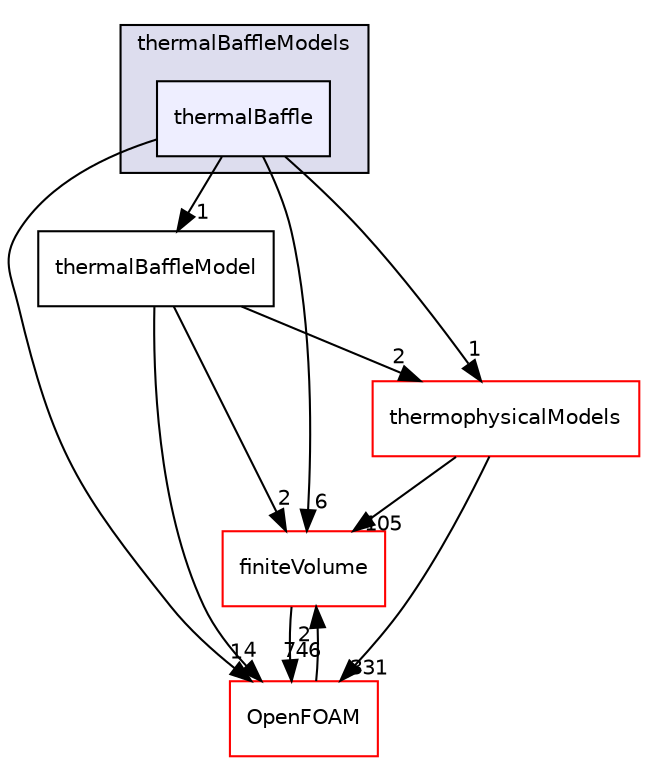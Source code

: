 digraph "src/regionModels/thermalBaffleModels/thermalBaffle" {
  bgcolor=transparent;
  compound=true
  node [ fontsize="10", fontname="Helvetica"];
  edge [ labelfontsize="10", labelfontname="Helvetica"];
  subgraph clusterdir_078bc54a9f6be782adefa19260bf346f {
    graph [ bgcolor="#ddddee", pencolor="black", label="thermalBaffleModels" fontname="Helvetica", fontsize="10", URL="dir_078bc54a9f6be782adefa19260bf346f.html"]
  dir_00b0319381654100c28187b5042b722e [shape=box, label="thermalBaffle", style="filled", fillcolor="#eeeeff", pencolor="black", URL="dir_00b0319381654100c28187b5042b722e.html"];
  }
  dir_9bd15774b555cf7259a6fa18f99fe99b [shape=box label="finiteVolume" color="red" URL="dir_9bd15774b555cf7259a6fa18f99fe99b.html"];
  dir_820101dec8f282ce58b85a396baa7f9d [shape=box label="thermalBaffleModel" URL="dir_820101dec8f282ce58b85a396baa7f9d.html"];
  dir_2778d089ec5c4f66810b11f753867003 [shape=box label="thermophysicalModels" color="red" URL="dir_2778d089ec5c4f66810b11f753867003.html"];
  dir_c5473ff19b20e6ec4dfe5c310b3778a8 [shape=box label="OpenFOAM" color="red" URL="dir_c5473ff19b20e6ec4dfe5c310b3778a8.html"];
  dir_9bd15774b555cf7259a6fa18f99fe99b->dir_c5473ff19b20e6ec4dfe5c310b3778a8 [headlabel="746", labeldistance=1.5 headhref="dir_000897_001897.html"];
  dir_820101dec8f282ce58b85a396baa7f9d->dir_9bd15774b555cf7259a6fa18f99fe99b [headlabel="2", labeldistance=1.5 headhref="dir_002616_000897.html"];
  dir_820101dec8f282ce58b85a396baa7f9d->dir_2778d089ec5c4f66810b11f753867003 [headlabel="2", labeldistance=1.5 headhref="dir_002616_001239.html"];
  dir_820101dec8f282ce58b85a396baa7f9d->dir_c5473ff19b20e6ec4dfe5c310b3778a8 [headlabel="4", labeldistance=1.5 headhref="dir_002616_001897.html"];
  dir_2778d089ec5c4f66810b11f753867003->dir_9bd15774b555cf7259a6fa18f99fe99b [headlabel="105", labeldistance=1.5 headhref="dir_001239_000897.html"];
  dir_2778d089ec5c4f66810b11f753867003->dir_c5473ff19b20e6ec4dfe5c310b3778a8 [headlabel="331", labeldistance=1.5 headhref="dir_001239_001897.html"];
  dir_c5473ff19b20e6ec4dfe5c310b3778a8->dir_9bd15774b555cf7259a6fa18f99fe99b [headlabel="2", labeldistance=1.5 headhref="dir_001897_000897.html"];
  dir_00b0319381654100c28187b5042b722e->dir_9bd15774b555cf7259a6fa18f99fe99b [headlabel="6", labeldistance=1.5 headhref="dir_002615_000897.html"];
  dir_00b0319381654100c28187b5042b722e->dir_820101dec8f282ce58b85a396baa7f9d [headlabel="1", labeldistance=1.5 headhref="dir_002615_002616.html"];
  dir_00b0319381654100c28187b5042b722e->dir_2778d089ec5c4f66810b11f753867003 [headlabel="1", labeldistance=1.5 headhref="dir_002615_001239.html"];
  dir_00b0319381654100c28187b5042b722e->dir_c5473ff19b20e6ec4dfe5c310b3778a8 [headlabel="1", labeldistance=1.5 headhref="dir_002615_001897.html"];
}
